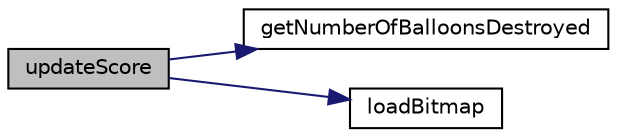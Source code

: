 digraph "updateScore"
{
  edge [fontname="Helvetica",fontsize="10",labelfontname="Helvetica",labelfontsize="10"];
  node [fontname="Helvetica",fontsize="10",shape=record];
  rankdir="LR";
  Node348 [label="updateScore",height=0.2,width=0.4,color="black", fillcolor="grey75", style="filled", fontcolor="black"];
  Node348 -> Node349 [color="midnightblue",fontsize="10",style="solid",fontname="Helvetica"];
  Node349 [label="getNumberOfBalloonsDestroyed",height=0.2,width=0.4,color="black", fillcolor="white", style="filled",URL="$group___hero.html#ga0d796da7a162a97b303e35120c4c89c4"];
  Node348 -> Node350 [color="midnightblue",fontsize="10",style="solid",fontname="Helvetica"];
  Node350 [label="loadBitmap",height=0.2,width=0.4,color="black", fillcolor="white", style="filled",URL="$group___bitmap.html#ga3506880ffd407c36eb8aaddd2c1606d2",tooltip="Loads a bmp image. "];
}
